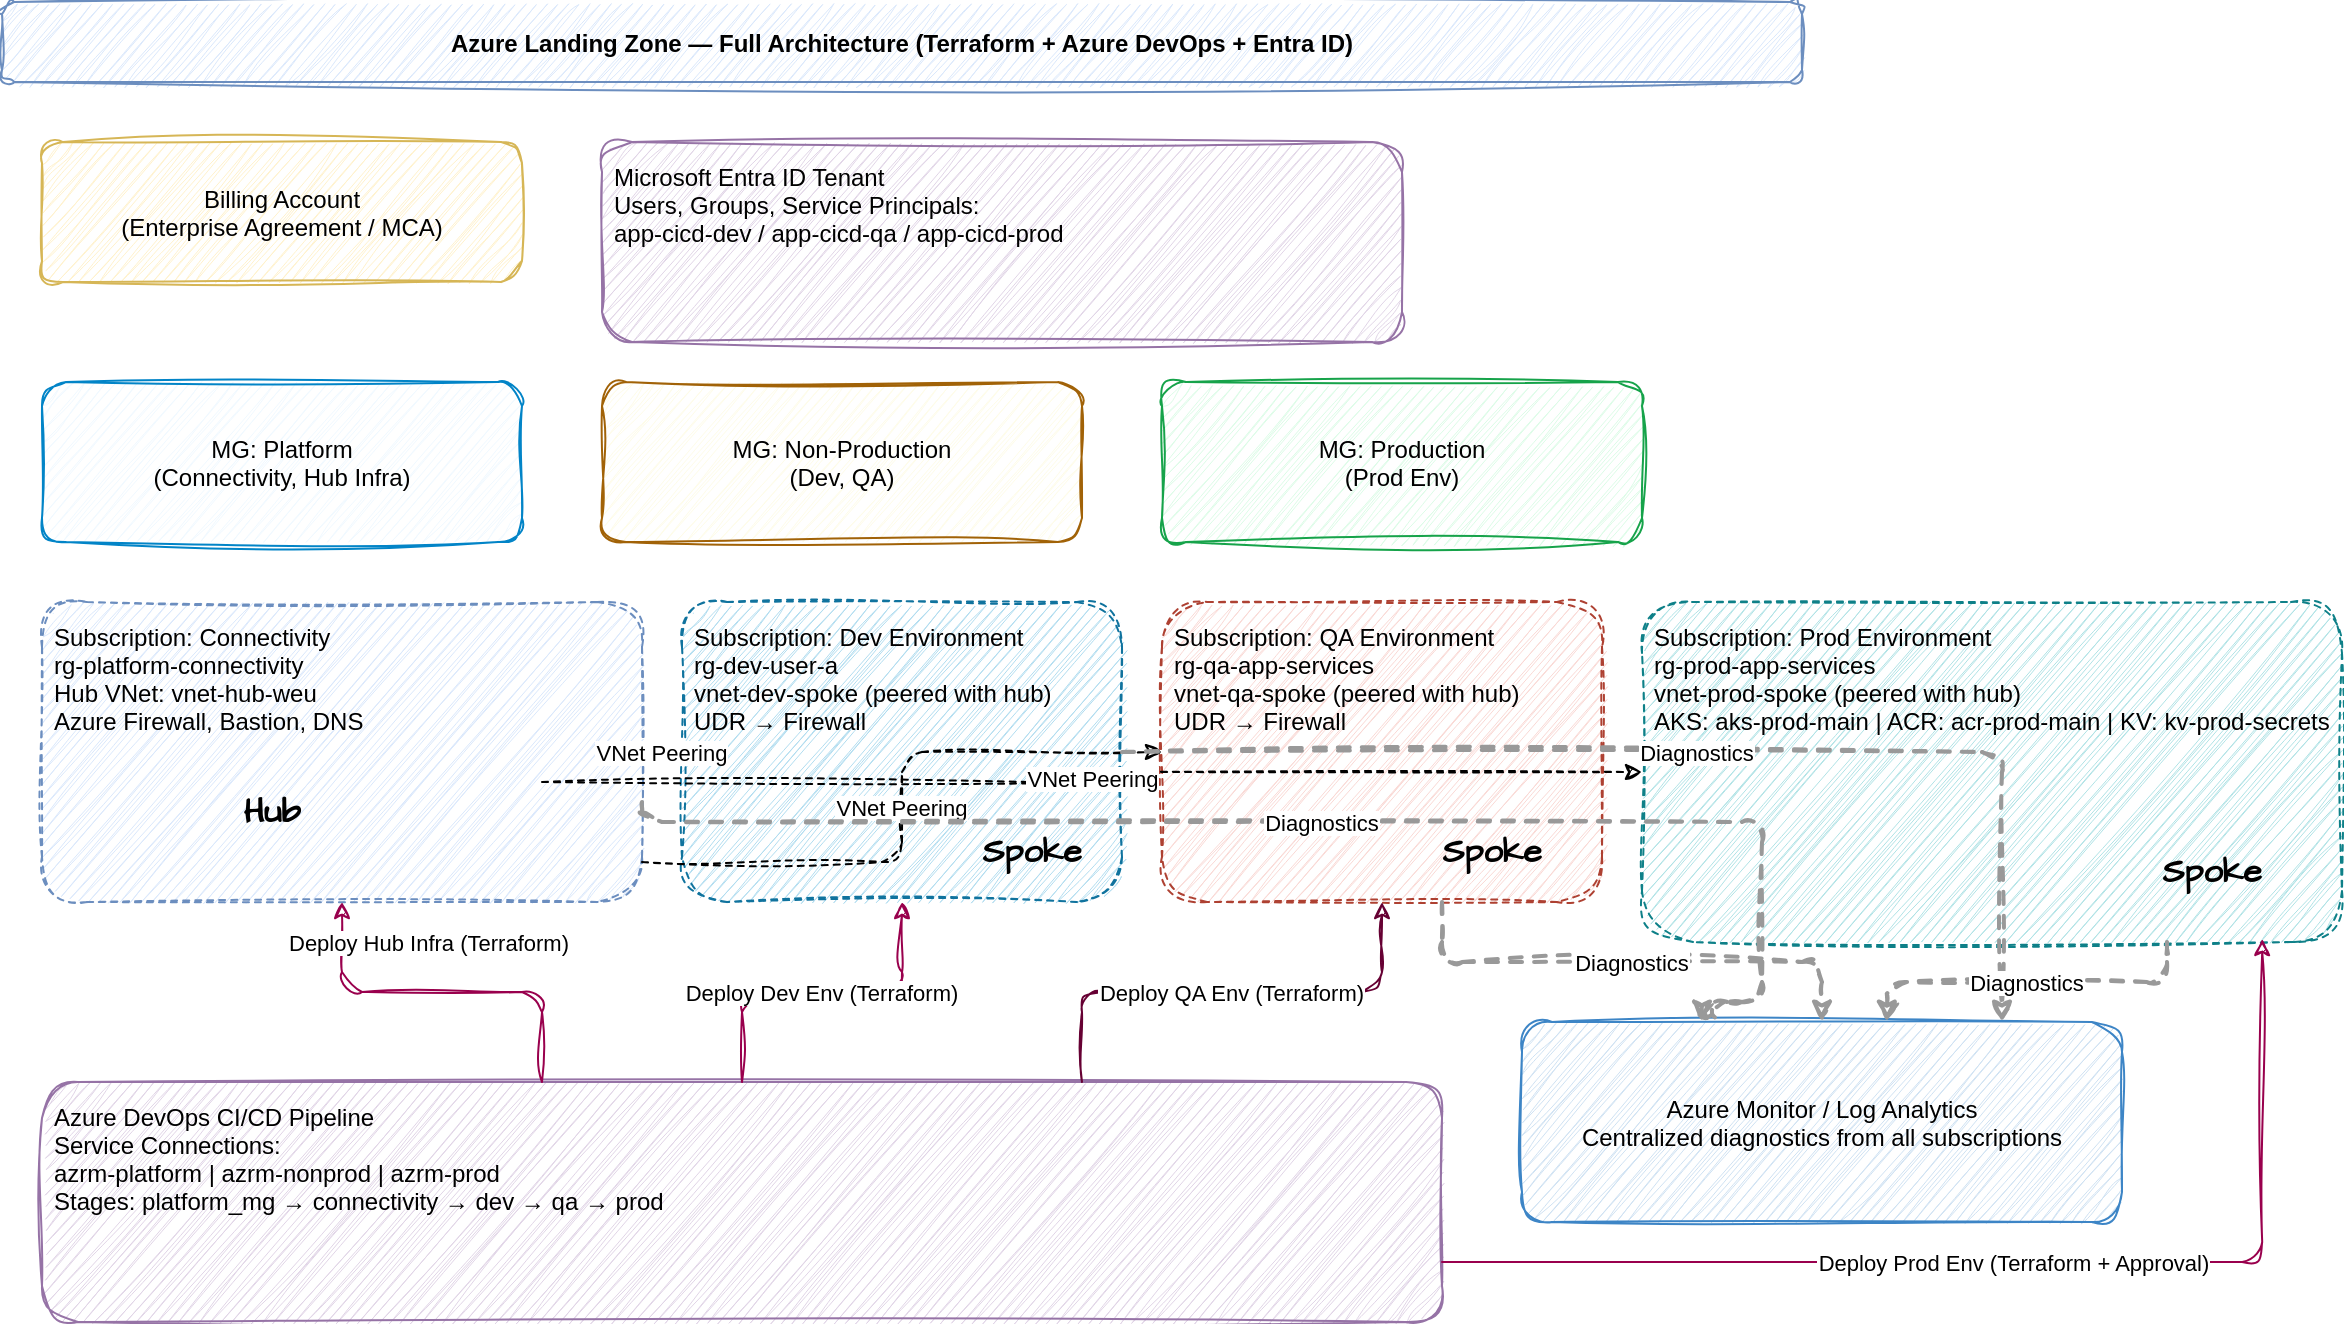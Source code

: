 <mxfile version="28.2.7">
  <diagram name="Azure Landing Zone Full Architecture" id="0">
    <mxGraphModel dx="748" dy="518" grid="1" gridSize="10" guides="1" tooltips="1" connect="1" arrows="1" fold="1" page="1" pageScale="1" pageWidth="850" pageHeight="1100" math="0" shadow="0">
      <root>
        <mxCell id="0" />
        <mxCell id="1" parent="0" />
        <mxCell id="title" value="Azure Landing Zone — Full Architecture (Terraform + Azure DevOps + Entra ID)" style="rounded=1;fillColor=#dae8fc;strokeColor=#6c8ebf;fontStyle=1;sketch=1;curveFitting=1;jiggle=2;" parent="1" vertex="1">
          <mxGeometry x="20" y="10" width="900" height="40" as="geometry" />
        </mxCell>
        <mxCell id="billing" value="Billing Account&#xa;(Enterprise Agreement / MCA)" style="rounded=1;fillColor=#fff2cc;strokeColor=#d6b656;sketch=1;curveFitting=1;jiggle=2;" parent="1" vertex="1">
          <mxGeometry x="40" y="80" width="240" height="70" as="geometry" />
        </mxCell>
        <mxCell id="entra" value="Microsoft Entra ID Tenant&#xa;Users, Groups, Service Principals:&#xa;app-cicd-dev / app-cicd-qa / app-cicd-prod" style="rounded=1;fillColor=#e1d5e7;strokeColor=#9673a6;align=left;verticalAlign=top;spacing=6;sketch=1;curveFitting=1;jiggle=2;" parent="1" vertex="1">
          <mxGeometry x="320" y="80" width="400" height="100" as="geometry" />
        </mxCell>
        <mxCell id="platform_mg" value="MG: Platform&#xa;(Connectivity, Hub Infra)" style="rounded=1;fillColor=#f0f9ff;strokeColor=#0284c7;sketch=1;curveFitting=1;jiggle=2;" parent="1" vertex="1">
          <mxGeometry x="40" y="200" width="240" height="80" as="geometry" />
        </mxCell>
        <mxCell id="nonprod_mg" value="MG: Non-Production&#xa;(Dev, QA)" style="rounded=1;fillColor=#fefce8;strokeColor=#a16207;sketch=1;curveFitting=1;jiggle=2;" parent="1" vertex="1">
          <mxGeometry x="320" y="200" width="240" height="80" as="geometry" />
        </mxCell>
        <mxCell id="prod_mg" value="MG: Production&#xa;(Prod Env)" style="rounded=1;fillColor=#dcfce7;strokeColor=#16a34a;sketch=1;curveFitting=1;jiggle=2;" parent="1" vertex="1">
          <mxGeometry x="600" y="200" width="240" height="80" as="geometry" />
        </mxCell>
        <mxCell id="connectivity" value="Subscription: Connectivity&#xa;rg-platform-connectivity&#xa;Hub VNet: vnet-hub-weu&#xa;Azure Firewall, Bastion, DNS" style="rounded=1;dashed=1;fillColor=#dae8fc;strokeColor=#6c8ebf;align=left;verticalAlign=top;spacing=6;sketch=1;curveFitting=1;jiggle=2;" parent="1" vertex="1">
          <mxGeometry x="40" y="310" width="300" height="150" as="geometry" />
        </mxCell>
        <mxCell id="dev" value="Subscription: Dev Environment&#xa;rg-dev-user-a&#xa;vnet-dev-spoke (peered with hub)&#xa;UDR → Firewall" style="rounded=1;dashed=1;fillColor=#b1ddf0;strokeColor=#10739e;align=left;verticalAlign=top;spacing=6;sketch=1;curveFitting=1;jiggle=2;" parent="1" vertex="1">
          <mxGeometry x="360" y="310" width="220" height="150" as="geometry" />
        </mxCell>
        <mxCell id="qa" value="Subscription: QA Environment&#xa;rg-qa-app-services&#xa;vnet-qa-spoke (peered with hub)&#xa;UDR → Firewall" style="rounded=1;dashed=1;fillColor=#fad9d5;strokeColor=#ae4132;align=left;verticalAlign=top;spacing=6;sketch=1;curveFitting=1;jiggle=2;" parent="1" vertex="1">
          <mxGeometry x="600" y="310" width="220" height="150" as="geometry" />
        </mxCell>
        <mxCell id="prod" value="Subscription: Prod Environment&#xa;rg-prod-app-services&#xa;vnet-prod-spoke (peered with hub)&#xa;AKS: aks-prod-main | ACR: acr-prod-main | KV: kv-prod-secrets" style="rounded=1;dashed=1;fillColor=#b0e3e6;strokeColor=#0e8088;align=left;verticalAlign=top;spacing=6;sketch=1;curveFitting=1;jiggle=2;" parent="1" vertex="1">
          <mxGeometry x="840" y="310" width="350" height="170" as="geometry" />
        </mxCell>
        <mxCell id="peer1" value="VNet Peering" style="edgeStyle=orthogonalEdgeStyle;dashed=1;strokeColor=#000000;sketch=1;curveFitting=1;jiggle=2;" parent="1" source="connectivity" target="dev" edge="1">
          <mxGeometry relative="1" as="geometry" />
        </mxCell>
        <mxCell id="peer2" value="VNet Peering" style="edgeStyle=orthogonalEdgeStyle;dashed=1;strokeColor=#000000;sketch=1;curveFitting=1;jiggle=2;" parent="1" source="connectivity" target="qa" edge="1">
          <mxGeometry relative="1" as="geometry">
            <Array as="points">
              <mxPoint x="470" y="440" />
              <mxPoint x="470" y="385" />
            </Array>
          </mxGeometry>
        </mxCell>
        <mxCell id="peer3" value="VNet Peering" style="edgeStyle=orthogonalEdgeStyle;dashed=1;strokeColor=#000000;entryX=0;entryY=0.5;entryDx=0;entryDy=0;sketch=1;curveFitting=1;jiggle=2;" parent="1" target="prod" edge="1">
          <mxGeometry relative="1" as="geometry">
            <mxPoint x="290" y="400" as="sourcePoint" />
            <mxPoint x="600" y="400" as="targetPoint" />
          </mxGeometry>
        </mxCell>
        <mxCell id="cicd" value="Azure DevOps CI/CD Pipeline&#xa;Service Connections:&#xa;azrm-platform | azrm-nonprod | azrm-prod&#xa;Stages: platform_mg → connectivity → dev → qa → prod" style="rounded=1;fillColor=#e1d5e7;strokeColor=#9673a6;align=left;verticalAlign=top;spacing=6;sketch=1;curveFitting=1;jiggle=2;" parent="1" vertex="1">
          <mxGeometry x="40" y="550" width="700" height="120" as="geometry" />
        </mxCell>
        <mxCell id="pipe1" value="Deploy Hub Infra (Terraform)" style="edgeStyle=orthogonalEdgeStyle;rounded=1;strokeColor=#99004D;sketch=1;curveFitting=1;jiggle=2;" parent="1" source="cicd" target="connectivity" edge="1">
          <mxGeometry x="0.069" y="-25" relative="1" as="geometry">
            <Array as="points">
              <mxPoint x="290" y="505" />
              <mxPoint x="190" y="505" />
            </Array>
            <mxPoint as="offset" />
          </mxGeometry>
        </mxCell>
        <mxCell id="pipe2" value="Deploy Dev Env (Terraform)" style="edgeStyle=orthogonalEdgeStyle;rounded=1;strokeColor=#99004D;sketch=1;curveFitting=1;jiggle=2;" parent="1" source="cicd" target="dev" edge="1">
          <mxGeometry relative="1" as="geometry" />
        </mxCell>
        <mxCell id="pipe3" value="Deploy QA Env (Terraform)" style="edgeStyle=orthogonalEdgeStyle;rounded=1;strokeColor=#660033;sketch=1;curveFitting=1;jiggle=2;" parent="1" source="cicd" target="qa" edge="1">
          <mxGeometry relative="1" as="geometry">
            <Array as="points">
              <mxPoint x="560" y="505" />
              <mxPoint x="710" y="505" />
            </Array>
          </mxGeometry>
        </mxCell>
        <mxCell id="pipe4" value="Deploy Prod Env (Terraform + Approval)" style="edgeStyle=orthogonalEdgeStyle;rounded=1;strokeColor=#99004D;entryX=0.886;entryY=0.991;entryDx=0;entryDy=0;entryPerimeter=0;sketch=1;curveFitting=1;jiggle=2;" parent="1" source="cicd" target="prod" edge="1">
          <mxGeometry relative="1" as="geometry">
            <Array as="points">
              <mxPoint x="1150" y="640" />
            </Array>
          </mxGeometry>
        </mxCell>
        <mxCell id="monitor" value="Azure Monitor / Log Analytics&#xa;Centralized diagnostics from all subscriptions" style="rounded=1;fillColor=#cfe2f3;strokeColor=#3d85c6;sketch=1;curveFitting=1;jiggle=2;" parent="1" vertex="1">
          <mxGeometry x="780" y="520" width="300" height="100" as="geometry" />
        </mxCell>
        <mxCell id="log1" value="Diagnostics" style="edgeStyle=orthogonalEdgeStyle;dashed=1;strokeColor=#999999;strokeWidth=2;sketch=1;curveFitting=1;jiggle=2;" parent="1" target="monitor" edge="1">
          <mxGeometry relative="1" as="geometry">
            <mxPoint x="340" y="410" as="sourcePoint" />
            <mxPoint x="900" y="520" as="targetPoint" />
            <Array as="points">
              <mxPoint x="340" y="420" />
              <mxPoint x="900" y="420" />
              <mxPoint x="900" y="510" />
              <mxPoint x="875" y="510" />
              <mxPoint x="875" y="518" />
              <mxPoint x="870" y="518" />
            </Array>
          </mxGeometry>
        </mxCell>
        <mxCell id="log2" value="Diagnostics" style="edgeStyle=orthogonalEdgeStyle;dashed=1;strokeColor=#999999;strokeWidth=2;sketch=1;curveFitting=1;jiggle=2;" parent="1" source="dev" target="monitor" edge="1">
          <mxGeometry relative="1" as="geometry">
            <Array as="points">
              <mxPoint x="1020" y="385" />
            </Array>
          </mxGeometry>
        </mxCell>
        <mxCell id="log3" value="Diagnostics" style="edgeStyle=orthogonalEdgeStyle;dashed=1;strokeColor=#999999;strokeWidth=2;sketch=1;curveFitting=1;jiggle=2;" parent="1" source="qa" target="monitor" edge="1">
          <mxGeometry relative="1" as="geometry">
            <Array as="points">
              <mxPoint x="740" y="490" />
              <mxPoint x="930" y="490" />
            </Array>
          </mxGeometry>
        </mxCell>
        <mxCell id="log4" value="Diagnostics" style="edgeStyle=orthogonalEdgeStyle;dashed=1;strokeColor=#999999;strokeWidth=2;entryX=0.608;entryY=0;entryDx=0;entryDy=0;entryPerimeter=0;exitX=0.75;exitY=1;exitDx=0;exitDy=0;sketch=1;curveFitting=1;jiggle=2;" parent="1" source="prod" target="monitor" edge="1">
          <mxGeometry relative="1" as="geometry" />
        </mxCell>
        <mxCell id="PxDN6OpVSuFVvjXr5Y2t-1" value="&lt;font style=&quot;font-size: 17px;&quot;&gt;&lt;b&gt;Hub&lt;/b&gt;&lt;/font&gt;" style="text;html=1;whiteSpace=wrap;strokeColor=none;fillColor=none;align=center;verticalAlign=middle;rounded=0;fontFamily=Architects Daughter;fontSource=https%3A%2F%2Ffonts.googleapis.com%2Fcss%3Ffamily%3DArchitects%2BDaughter;" vertex="1" parent="1">
          <mxGeometry x="100" y="400" width="110" height="30" as="geometry" />
        </mxCell>
        <mxCell id="PxDN6OpVSuFVvjXr5Y2t-2" value="&lt;font style=&quot;font-size: 17px;&quot;&gt;&lt;b&gt;Spoke&lt;/b&gt;&lt;/font&gt;" style="text;html=1;whiteSpace=wrap;strokeColor=none;fillColor=none;align=center;verticalAlign=middle;rounded=0;fontFamily=Architects Daughter;fontSource=https%3A%2F%2Ffonts.googleapis.com%2Fcss%3Ffamily%3DArchitects%2BDaughter;" vertex="1" parent="1">
          <mxGeometry x="490" y="420" width="90" height="30" as="geometry" />
        </mxCell>
        <mxCell id="PxDN6OpVSuFVvjXr5Y2t-3" value="&lt;font style=&quot;font-size: 17px;&quot;&gt;&lt;b&gt;Spoke&lt;/b&gt;&lt;/font&gt;" style="text;html=1;whiteSpace=wrap;strokeColor=none;fillColor=none;align=center;verticalAlign=middle;rounded=0;fontFamily=Architects Daughter;fontSource=https%3A%2F%2Ffonts.googleapis.com%2Fcss%3Ffamily%3DArchitects%2BDaughter;" vertex="1" parent="1">
          <mxGeometry x="720" y="420" width="90" height="30" as="geometry" />
        </mxCell>
        <mxCell id="PxDN6OpVSuFVvjXr5Y2t-4" value="&lt;font style=&quot;font-size: 17px;&quot;&gt;&lt;b&gt;Spoke&lt;/b&gt;&lt;/font&gt;" style="text;html=1;whiteSpace=wrap;strokeColor=none;fillColor=none;align=center;verticalAlign=middle;rounded=0;fontFamily=Architects Daughter;fontSource=https%3A%2F%2Ffonts.googleapis.com%2Fcss%3Ffamily%3DArchitects%2BDaughter;" vertex="1" parent="1">
          <mxGeometry x="1080" y="430" width="90" height="30" as="geometry" />
        </mxCell>
      </root>
    </mxGraphModel>
  </diagram>
</mxfile>
